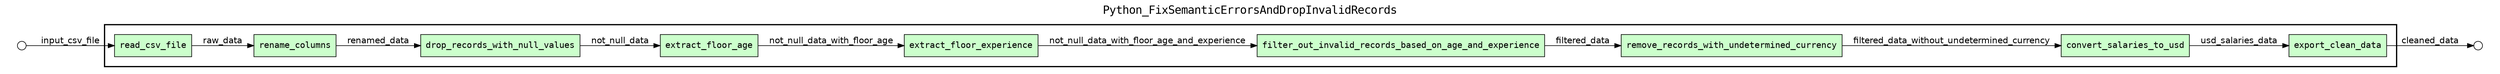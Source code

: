 digraph Workflow {
rankdir=LR
fontname=Courier; fontsize=18; labelloc=t
label=Python_FixSemanticErrorsAndDropInvalidRecords
subgraph cluster_workflow_box_outer { label=""; color=black; penwidth=2
subgraph cluster_workflow_box_inner { label=""; color=white
node[shape=box style=filled fillcolor="#CCFFCC" peripheries=1 fontname=Courier]
read_csv_file
rename_columns
drop_records_with_null_values
extract_floor_age
extract_floor_experience
filter_out_invalid_records_based_on_age_and_experience
remove_records_with_undetermined_currency
convert_salaries_to_usd
export_clean_data
edge[fontname=Helvetica]
read_csv_file -> rename_columns [label=raw_data]
rename_columns -> drop_records_with_null_values [label=renamed_data]
drop_records_with_null_values -> extract_floor_age [label=not_null_data]
extract_floor_age -> extract_floor_experience [label=not_null_data_with_floor_age]
extract_floor_experience -> filter_out_invalid_records_based_on_age_and_experience [label=not_null_data_with_floor_age_and_experience]
filter_out_invalid_records_based_on_age_and_experience -> remove_records_with_undetermined_currency [label=filtered_data]
remove_records_with_undetermined_currency -> convert_salaries_to_usd [label=filtered_data_without_undetermined_currency]
convert_salaries_to_usd -> export_clean_data [label=usd_salaries_data]
}}
subgraph cluster_input_ports_group_outer { label=""; color=white
subgraph cluster_input_ports_group_inner { label=""; color=white
node[shape=circle style=filled fillcolor="#FFFFFF" peripheries=1 fontname=Courier width=0.2]
input_csv_file_input_port [label=""]
}}
subgraph cluster_output_ports_group_outer { label=""; color=white
subgraph cluster_output_ports_group_inner { label=""; color=white
node[shape=circle style=filled fillcolor="#FFFFFF" peripheries=1 fontname=Courier width=0.2]
cleaned_data_output_port [label=""]
}}
edge[fontname=Helvetica]
input_csv_file_input_port -> read_csv_file [label=input_csv_file]
edge[fontname=Helvetica]
export_clean_data -> cleaned_data_output_port [label=cleaned_data]
}
